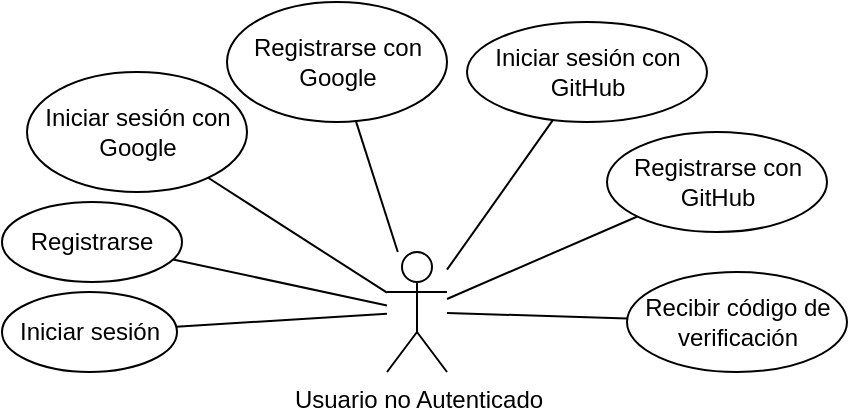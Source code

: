 <mxfile>
    <diagram id="R2lEEEUBdFMjLlhIrx00" name="Page-1">
        <mxGraphModel dx="160" dy="189" grid="1" gridSize="10" guides="1" tooltips="1" connect="1" arrows="1" fold="1" page="1" pageScale="1" pageWidth="500" pageHeight="300" math="0" shadow="0" extFonts="Permanent Marker^https://fonts.googleapis.com/css?family=Permanent+Marker">
            <root>
                <mxCell id="0"/>
                <mxCell id="1" parent="0"/>
                <mxCell id="116" style="edgeStyle=none;html=1;endArrow=none;endFill=0;" parent="1" source="112" target="117" edge="1">
                    <mxGeometry relative="1" as="geometry">
                        <mxPoint x="746.5" y="385.0" as="targetPoint"/>
                    </mxGeometry>
                </mxCell>
                <mxCell id="118" style="edgeStyle=none;html=1;endArrow=none;endFill=0;" parent="1" source="112" target="119" edge="1">
                    <mxGeometry relative="1" as="geometry">
                        <mxPoint x="871.5" y="425" as="targetPoint"/>
                    </mxGeometry>
                </mxCell>
                <mxCell id="120" style="edgeStyle=none;html=1;endArrow=none;endFill=0;" parent="1" source="112" target="121" edge="1">
                    <mxGeometry relative="1" as="geometry">
                        <mxPoint x="881.5" y="485" as="targetPoint"/>
                    </mxGeometry>
                </mxCell>
                <mxCell id="122" style="edgeStyle=none;html=1;endArrow=none;endFill=0;" parent="1" source="112" target="123" edge="1">
                    <mxGeometry relative="1" as="geometry">
                        <mxPoint x="651.5" y="425" as="targetPoint"/>
                    </mxGeometry>
                </mxCell>
                <mxCell id="124" style="edgeStyle=none;html=1;endArrow=none;endFill=0;" parent="1" source="112" target="125" edge="1">
                    <mxGeometry relative="1" as="geometry">
                        <mxPoint x="861.5" y="435" as="targetPoint"/>
                    </mxGeometry>
                </mxCell>
                <mxCell id="126" style="edgeStyle=none;html=1;endArrow=none;endFill=0;" parent="1" source="112" target="127" edge="1">
                    <mxGeometry relative="1" as="geometry">
                        <mxPoint x="611.5" y="475" as="targetPoint"/>
                    </mxGeometry>
                </mxCell>
                <mxCell id="128" style="edgeStyle=none;html=1;endArrow=none;endFill=0;" parent="1" source="112" target="129" edge="1">
                    <mxGeometry relative="1" as="geometry">
                        <mxPoint x="861.5" y="495" as="targetPoint"/>
                    </mxGeometry>
                </mxCell>
                <mxCell id="112" value="Usuario no Autenticado" style="shape=umlActor;verticalLabelPosition=bottom;verticalAlign=top;html=1;outlineConnect=0;" parent="1" vertex="1">
                    <mxGeometry x="731.5" y="475" width="30" height="60" as="geometry"/>
                </mxCell>
                <mxCell id="117" value="Iniciar sesión" style="ellipse;whiteSpace=wrap;html=1;" parent="1" vertex="1">
                    <mxGeometry x="539" y="495" width="87.5" height="40" as="geometry"/>
                </mxCell>
                <mxCell id="119" value="Iniciar sesión con Google" style="ellipse;whiteSpace=wrap;html=1;" parent="1" vertex="1">
                    <mxGeometry x="551.5" y="385" width="110" height="60" as="geometry"/>
                </mxCell>
                <mxCell id="121" value="Iniciar sesión con GitHub" style="ellipse;whiteSpace=wrap;html=1;" parent="1" vertex="1">
                    <mxGeometry x="771.5" y="360" width="120" height="50" as="geometry"/>
                </mxCell>
                <mxCell id="123" value="Registrarse con Google" style="ellipse;whiteSpace=wrap;html=1;" parent="1" vertex="1">
                    <mxGeometry x="651.5" y="350" width="110" height="60" as="geometry"/>
                </mxCell>
                <mxCell id="125" value="Registrarse con GitHub" style="ellipse;whiteSpace=wrap;html=1;" parent="1" vertex="1">
                    <mxGeometry x="841.5" y="415" width="110" height="50" as="geometry"/>
                </mxCell>
                <mxCell id="127" value="Registrarse" style="ellipse;whiteSpace=wrap;html=1;" parent="1" vertex="1">
                    <mxGeometry x="539" y="450" width="90" height="40" as="geometry"/>
                </mxCell>
                <mxCell id="129" value="Recibir código de verificación" style="ellipse;whiteSpace=wrap;html=1;" parent="1" vertex="1">
                    <mxGeometry x="851.5" y="485" width="110" height="50" as="geometry"/>
                </mxCell>
            </root>
        </mxGraphModel>
    </diagram>
</mxfile>